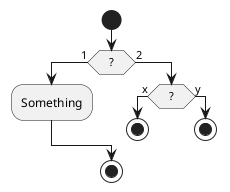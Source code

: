 {
  "sha1": "8ojg0qvmxpyi8vn6sbzznff672maxw0",
  "insertion": {
    "when": "2024-05-30T20:48:21.478Z",
    "user": "plantuml@gmail.com"
  }
}
@startuml
start
if (?) then (1)
    :Something;
else (2)
    if (?) then (x)
        stop
    else (y)
        stop
    endif
endif
stop
@enduml
